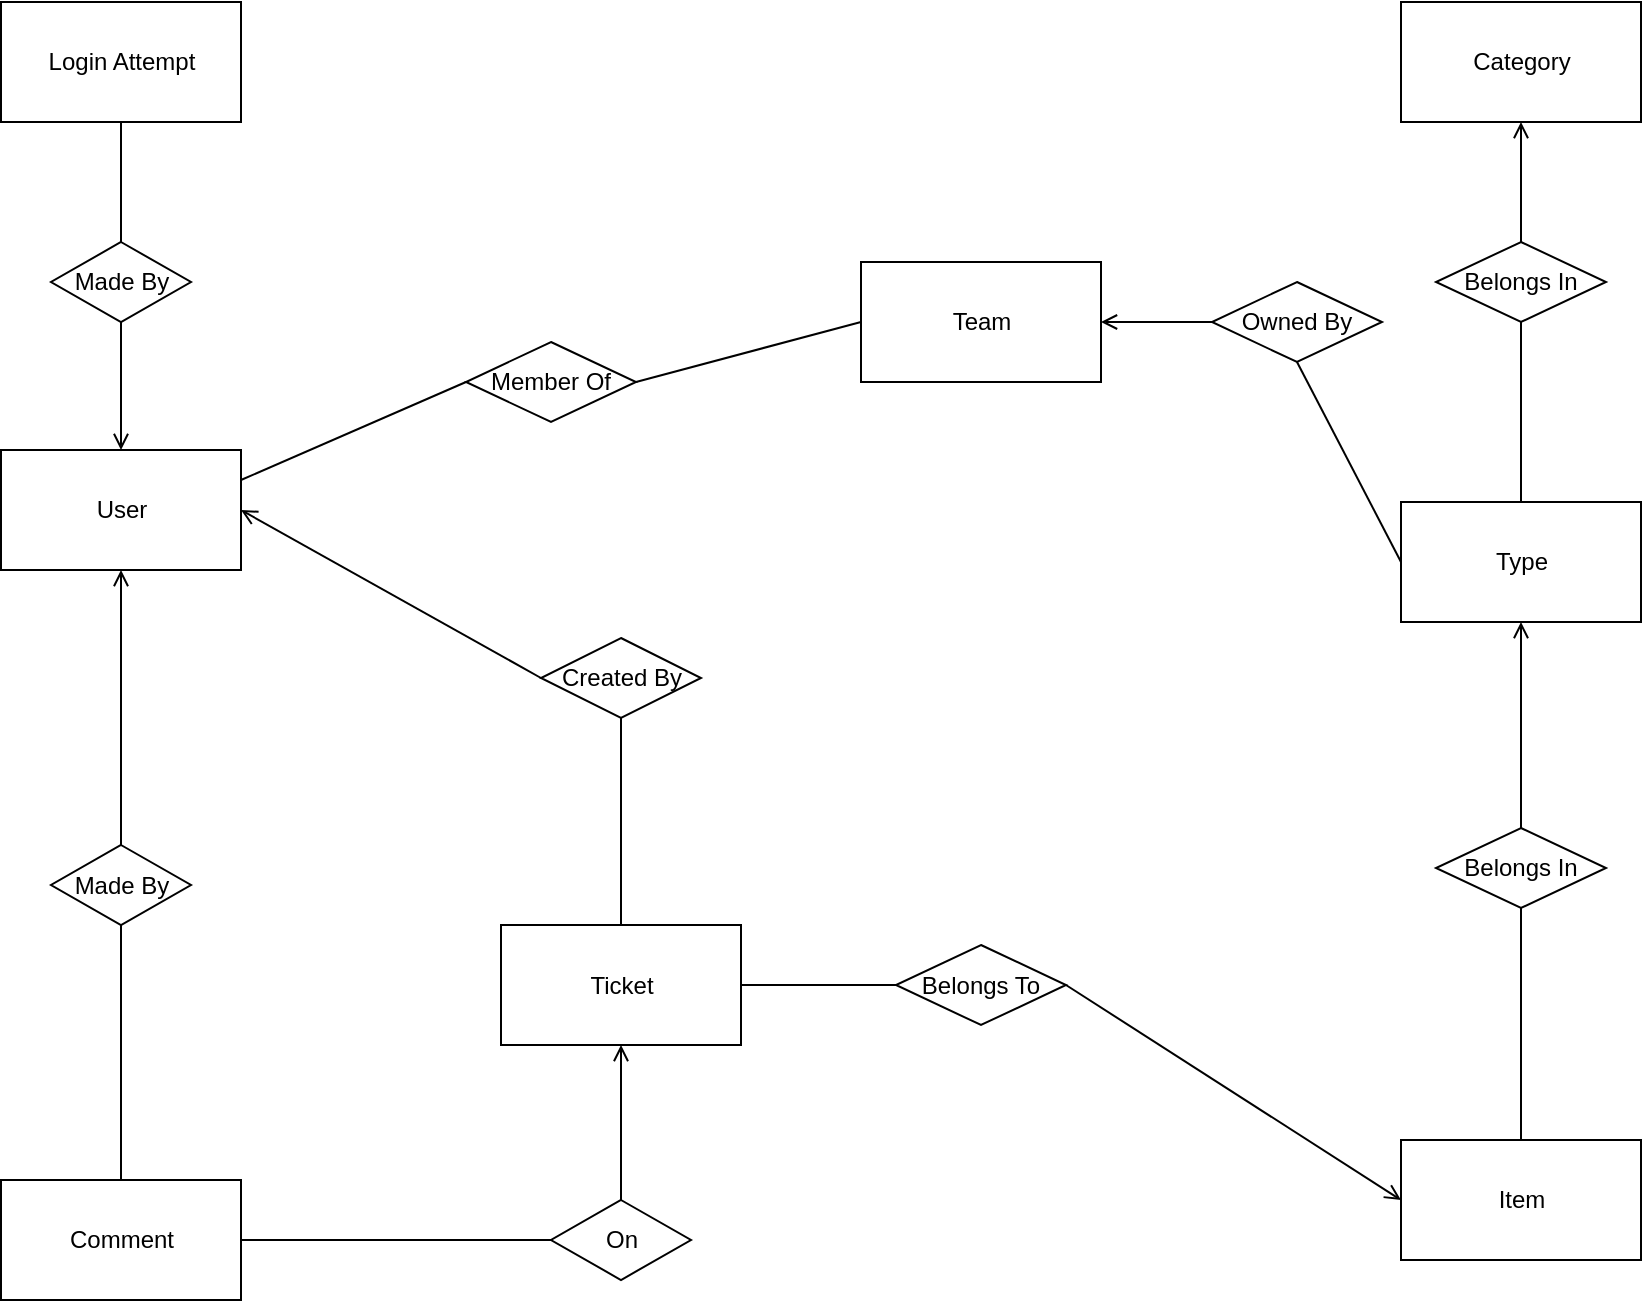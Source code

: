 <mxfile version="12.0.2" type="device" pages="1"><diagram id="tectN9x80hc5ia0FUNLr" name="Page-1"><mxGraphModel dx="1408" dy="748" grid="1" gridSize="10" guides="1" tooltips="1" connect="1" arrows="1" fold="1" page="1" pageScale="1" pageWidth="850" pageHeight="1100" math="0" shadow="0"><root><mxCell id="0"/><mxCell id="1" parent="0"/><mxCell id="ugrWVeRuI8ewHTDC6Z2f-1" value="On" style="rhombus;whiteSpace=wrap;html=1;" vertex="1" parent="1"><mxGeometry x="289.5" y="776" width="70" height="40" as="geometry"/></mxCell><mxCell id="ugrWVeRuI8ewHTDC6Z2f-3" value="User" style="rounded=0;whiteSpace=wrap;html=1;" vertex="1" parent="1"><mxGeometry x="14.5" y="401" width="120" height="60" as="geometry"/></mxCell><mxCell id="ugrWVeRuI8ewHTDC6Z2f-4" value="Team" style="rounded=0;whiteSpace=wrap;html=1;" vertex="1" parent="1"><mxGeometry x="444.5" y="307" width="120" height="60" as="geometry"/></mxCell><mxCell id="ugrWVeRuI8ewHTDC6Z2f-5" value="Category" style="rounded=0;whiteSpace=wrap;html=1;" vertex="1" parent="1"><mxGeometry x="714.5" y="177" width="120" height="60" as="geometry"/></mxCell><mxCell id="ugrWVeRuI8ewHTDC6Z2f-6" value="Ticket" style="rounded=0;whiteSpace=wrap;html=1;" vertex="1" parent="1"><mxGeometry x="264.5" y="638.5" width="120" height="60" as="geometry"/></mxCell><mxCell id="ugrWVeRuI8ewHTDC6Z2f-7" value="Type" style="rounded=0;whiteSpace=wrap;html=1;" vertex="1" parent="1"><mxGeometry x="714.5" y="427" width="120" height="60" as="geometry"/></mxCell><mxCell id="ugrWVeRuI8ewHTDC6Z2f-8" value="Item" style="rounded=0;whiteSpace=wrap;html=1;" vertex="1" parent="1"><mxGeometry x="714.5" y="746" width="120" height="60" as="geometry"/></mxCell><mxCell id="ugrWVeRuI8ewHTDC6Z2f-9" value="Comment" style="rounded=0;whiteSpace=wrap;html=1;" vertex="1" parent="1"><mxGeometry x="14.5" y="766" width="120" height="60" as="geometry"/></mxCell><mxCell id="ugrWVeRuI8ewHTDC6Z2f-12" value="Made By" style="rhombus;whiteSpace=wrap;html=1;" vertex="1" parent="1"><mxGeometry x="39.5" y="598.5" width="70" height="40" as="geometry"/></mxCell><mxCell id="ugrWVeRuI8ewHTDC6Z2f-13" value="Login Attempt" style="rounded=0;whiteSpace=wrap;html=1;" vertex="1" parent="1"><mxGeometry x="14.5" y="177" width="120" height="60" as="geometry"/></mxCell><mxCell id="ugrWVeRuI8ewHTDC6Z2f-14" value="Made By" style="rhombus;whiteSpace=wrap;html=1;" vertex="1" parent="1"><mxGeometry x="39.5" y="297" width="70" height="40" as="geometry"/></mxCell><mxCell id="ugrWVeRuI8ewHTDC6Z2f-26" value="" style="endArrow=open;html=1;entryX=0.5;entryY=1;entryDx=0;entryDy=0;exitX=0.5;exitY=0;exitDx=0;exitDy=0;endFill=0;" edge="1" parent="1" source="ugrWVeRuI8ewHTDC6Z2f-12" target="ugrWVeRuI8ewHTDC6Z2f-3"><mxGeometry width="50" height="50" relative="1" as="geometry"><mxPoint x="-165.5" y="901" as="sourcePoint"/><mxPoint x="-115.5" y="851" as="targetPoint"/></mxGeometry></mxCell><mxCell id="ugrWVeRuI8ewHTDC6Z2f-27" value="" style="endArrow=none;html=1;entryX=0.5;entryY=1;entryDx=0;entryDy=0;" edge="1" parent="1" source="ugrWVeRuI8ewHTDC6Z2f-9" target="ugrWVeRuI8ewHTDC6Z2f-12"><mxGeometry width="50" height="50" relative="1" as="geometry"><mxPoint x="-165.5" y="901" as="sourcePoint"/><mxPoint x="-115.5" y="851" as="targetPoint"/></mxGeometry></mxCell><mxCell id="ugrWVeRuI8ewHTDC6Z2f-28" value="" style="endArrow=none;html=1;entryX=1;entryY=0.5;entryDx=0;entryDy=0;exitX=0;exitY=0.5;exitDx=0;exitDy=0;" edge="1" parent="1" source="ugrWVeRuI8ewHTDC6Z2f-1" target="ugrWVeRuI8ewHTDC6Z2f-9"><mxGeometry width="50" height="50" relative="1" as="geometry"><mxPoint x="-165.5" y="901" as="sourcePoint"/><mxPoint x="-115.5" y="851" as="targetPoint"/></mxGeometry></mxCell><mxCell id="ugrWVeRuI8ewHTDC6Z2f-30" value="Created By" style="rhombus;whiteSpace=wrap;html=1;" vertex="1" parent="1"><mxGeometry x="284.5" y="495" width="80" height="40" as="geometry"/></mxCell><mxCell id="ugrWVeRuI8ewHTDC6Z2f-33" value="" style="endArrow=none;html=1;entryX=0.5;entryY=1;entryDx=0;entryDy=0;exitX=0.5;exitY=0;exitDx=0;exitDy=0;" edge="1" parent="1" source="ugrWVeRuI8ewHTDC6Z2f-6" target="ugrWVeRuI8ewHTDC6Z2f-30"><mxGeometry width="50" height="50" relative="1" as="geometry"><mxPoint x="-165.5" y="901" as="sourcePoint"/><mxPoint x="-115.5" y="851" as="targetPoint"/></mxGeometry></mxCell><mxCell id="ugrWVeRuI8ewHTDC6Z2f-34" value="" style="endArrow=open;html=1;entryX=1;entryY=0.5;entryDx=0;entryDy=0;exitX=0;exitY=0.5;exitDx=0;exitDy=0;endFill=0;" edge="1" parent="1" source="ugrWVeRuI8ewHTDC6Z2f-30" target="ugrWVeRuI8ewHTDC6Z2f-3"><mxGeometry width="50" height="50" relative="1" as="geometry"><mxPoint x="-165.5" y="901" as="sourcePoint"/><mxPoint x="-115.5" y="851" as="targetPoint"/></mxGeometry></mxCell><mxCell id="ugrWVeRuI8ewHTDC6Z2f-35" value="" style="endArrow=none;html=1;entryX=0.5;entryY=1;entryDx=0;entryDy=0;exitX=0.5;exitY=0;exitDx=0;exitDy=0;endFill=0;startArrow=open;startFill=0;" edge="1" parent="1" source="ugrWVeRuI8ewHTDC6Z2f-3" target="ugrWVeRuI8ewHTDC6Z2f-14"><mxGeometry width="50" height="50" relative="1" as="geometry"><mxPoint x="14.5" y="897" as="sourcePoint"/><mxPoint x="64.5" y="847" as="targetPoint"/></mxGeometry></mxCell><mxCell id="ugrWVeRuI8ewHTDC6Z2f-36" value="" style="endArrow=none;html=1;entryX=0.5;entryY=1;entryDx=0;entryDy=0;exitX=0.5;exitY=0;exitDx=0;exitDy=0;" edge="1" parent="1" source="ugrWVeRuI8ewHTDC6Z2f-14" target="ugrWVeRuI8ewHTDC6Z2f-13"><mxGeometry width="50" height="50" relative="1" as="geometry"><mxPoint x="14.5" y="897" as="sourcePoint"/><mxPoint x="64.5" y="847" as="targetPoint"/></mxGeometry></mxCell><mxCell id="ugrWVeRuI8ewHTDC6Z2f-37" value="Member Of" style="rhombus;whiteSpace=wrap;html=1;" vertex="1" parent="1"><mxGeometry x="247" y="347" width="85" height="40" as="geometry"/></mxCell><mxCell id="ugrWVeRuI8ewHTDC6Z2f-38" value="" style="endArrow=none;html=1;exitX=0;exitY=0.5;exitDx=0;exitDy=0;entryX=1;entryY=0.25;entryDx=0;entryDy=0;" edge="1" parent="1" source="ugrWVeRuI8ewHTDC6Z2f-37" target="ugrWVeRuI8ewHTDC6Z2f-3"><mxGeometry width="50" height="50" relative="1" as="geometry"><mxPoint x="14.5" y="897" as="sourcePoint"/><mxPoint x="174.5" y="417" as="targetPoint"/></mxGeometry></mxCell><mxCell id="ugrWVeRuI8ewHTDC6Z2f-39" value="" style="endArrow=none;html=1;entryX=0;entryY=0.5;entryDx=0;entryDy=0;exitX=1;exitY=0.5;exitDx=0;exitDy=0;" edge="1" parent="1" source="ugrWVeRuI8ewHTDC6Z2f-37" target="ugrWVeRuI8ewHTDC6Z2f-4"><mxGeometry width="50" height="50" relative="1" as="geometry"><mxPoint x="14.5" y="897" as="sourcePoint"/><mxPoint x="64.5" y="847" as="targetPoint"/></mxGeometry></mxCell><mxCell id="ugrWVeRuI8ewHTDC6Z2f-40" value="Owned By" style="rhombus;whiteSpace=wrap;html=1;" vertex="1" parent="1"><mxGeometry x="620" y="317" width="85" height="40" as="geometry"/></mxCell><mxCell id="ugrWVeRuI8ewHTDC6Z2f-41" value="" style="endArrow=none;html=1;entryX=0;entryY=0.5;entryDx=0;entryDy=0;exitX=1;exitY=0.5;exitDx=0;exitDy=0;endFill=0;startArrow=open;startFill=0;" edge="1" parent="1" source="ugrWVeRuI8ewHTDC6Z2f-4" target="ugrWVeRuI8ewHTDC6Z2f-40"><mxGeometry width="50" height="50" relative="1" as="geometry"><mxPoint x="14.5" y="897" as="sourcePoint"/><mxPoint x="64.5" y="847" as="targetPoint"/></mxGeometry></mxCell><mxCell id="ugrWVeRuI8ewHTDC6Z2f-42" value="" style="endArrow=none;html=1;entryX=0.5;entryY=1;entryDx=0;entryDy=0;exitX=0;exitY=0.5;exitDx=0;exitDy=0;" edge="1" parent="1" source="ugrWVeRuI8ewHTDC6Z2f-7" target="ugrWVeRuI8ewHTDC6Z2f-40"><mxGeometry width="50" height="50" relative="1" as="geometry"><mxPoint x="14.5" y="897" as="sourcePoint"/><mxPoint x="64.5" y="847" as="targetPoint"/></mxGeometry></mxCell><mxCell id="ugrWVeRuI8ewHTDC6Z2f-43" value="Belongs In" style="rhombus;whiteSpace=wrap;html=1;" vertex="1" parent="1"><mxGeometry x="732" y="297" width="85" height="40" as="geometry"/></mxCell><mxCell id="ugrWVeRuI8ewHTDC6Z2f-44" value="Belongs In" style="rhombus;whiteSpace=wrap;html=1;" vertex="1" parent="1"><mxGeometry x="732" y="590" width="85" height="40" as="geometry"/></mxCell><mxCell id="ugrWVeRuI8ewHTDC6Z2f-45" value="" style="endArrow=open;html=1;entryX=0.5;entryY=1;entryDx=0;entryDy=0;exitX=0.5;exitY=0;exitDx=0;exitDy=0;startArrow=none;startFill=0;endFill=0;" edge="1" parent="1" source="ugrWVeRuI8ewHTDC6Z2f-44" target="ugrWVeRuI8ewHTDC6Z2f-7"><mxGeometry width="50" height="50" relative="1" as="geometry"><mxPoint x="14.5" y="897" as="sourcePoint"/><mxPoint x="64.5" y="847" as="targetPoint"/></mxGeometry></mxCell><mxCell id="ugrWVeRuI8ewHTDC6Z2f-46" value="" style="endArrow=none;html=1;entryX=0.5;entryY=1;entryDx=0;entryDy=0;exitX=0.5;exitY=0;exitDx=0;exitDy=0;" edge="1" parent="1" source="ugrWVeRuI8ewHTDC6Z2f-8" target="ugrWVeRuI8ewHTDC6Z2f-44"><mxGeometry width="50" height="50" relative="1" as="geometry"><mxPoint x="14.5" y="897" as="sourcePoint"/><mxPoint x="64.5" y="847" as="targetPoint"/></mxGeometry></mxCell><mxCell id="ugrWVeRuI8ewHTDC6Z2f-47" value="" style="endArrow=open;html=1;entryX=0.5;entryY=1;entryDx=0;entryDy=0;exitX=0.5;exitY=0;exitDx=0;exitDy=0;startArrow=none;startFill=0;endFill=0;" edge="1" parent="1" source="ugrWVeRuI8ewHTDC6Z2f-43" target="ugrWVeRuI8ewHTDC6Z2f-5"><mxGeometry width="50" height="50" relative="1" as="geometry"><mxPoint x="14.5" y="897" as="sourcePoint"/><mxPoint x="64.5" y="847" as="targetPoint"/></mxGeometry></mxCell><mxCell id="ugrWVeRuI8ewHTDC6Z2f-48" value="" style="endArrow=none;html=1;entryX=0.5;entryY=1;entryDx=0;entryDy=0;exitX=0.5;exitY=0;exitDx=0;exitDy=0;" edge="1" parent="1" source="ugrWVeRuI8ewHTDC6Z2f-7" target="ugrWVeRuI8ewHTDC6Z2f-43"><mxGeometry width="50" height="50" relative="1" as="geometry"><mxPoint x="14.5" y="897" as="sourcePoint"/><mxPoint x="64.5" y="847" as="targetPoint"/></mxGeometry></mxCell><mxCell id="ugrWVeRuI8ewHTDC6Z2f-49" value="" style="endArrow=open;html=1;entryX=0.5;entryY=1;entryDx=0;entryDy=0;exitX=0.5;exitY=0;exitDx=0;exitDy=0;endFill=0;" edge="1" parent="1" source="ugrWVeRuI8ewHTDC6Z2f-1" target="ugrWVeRuI8ewHTDC6Z2f-6"><mxGeometry width="50" height="50" relative="1" as="geometry"><mxPoint x="10" y="900" as="sourcePoint"/><mxPoint x="60" y="850" as="targetPoint"/></mxGeometry></mxCell><mxCell id="ugrWVeRuI8ewHTDC6Z2f-55" value="Belongs To" style="rhombus;whiteSpace=wrap;html=1;" vertex="1" parent="1"><mxGeometry x="462" y="648.5" width="85" height="40" as="geometry"/></mxCell><mxCell id="ugrWVeRuI8ewHTDC6Z2f-56" value="" style="endArrow=none;html=1;entryX=0;entryY=0.5;entryDx=0;entryDy=0;exitX=1;exitY=0.5;exitDx=0;exitDy=0;" edge="1" parent="1" source="ugrWVeRuI8ewHTDC6Z2f-6" target="ugrWVeRuI8ewHTDC6Z2f-55"><mxGeometry width="50" height="50" relative="1" as="geometry"><mxPoint x="10" y="900" as="sourcePoint"/><mxPoint x="60" y="850" as="targetPoint"/></mxGeometry></mxCell><mxCell id="ugrWVeRuI8ewHTDC6Z2f-57" value="" style="endArrow=none;html=1;entryX=1;entryY=0.5;entryDx=0;entryDy=0;exitX=0;exitY=0.5;exitDx=0;exitDy=0;endFill=0;startArrow=open;startFill=0;" edge="1" parent="1" source="ugrWVeRuI8ewHTDC6Z2f-8" target="ugrWVeRuI8ewHTDC6Z2f-55"><mxGeometry width="50" height="50" relative="1" as="geometry"><mxPoint x="10" y="900" as="sourcePoint"/><mxPoint x="60" y="850" as="targetPoint"/></mxGeometry></mxCell></root></mxGraphModel></diagram></mxfile>